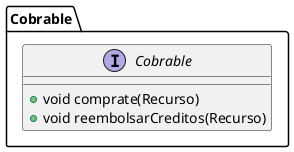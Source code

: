 @startuml
interface Cobrable.Cobrable {
+ void comprate(Recurso)
+ void reembolsarCreditos(Recurso)
}
@enduml